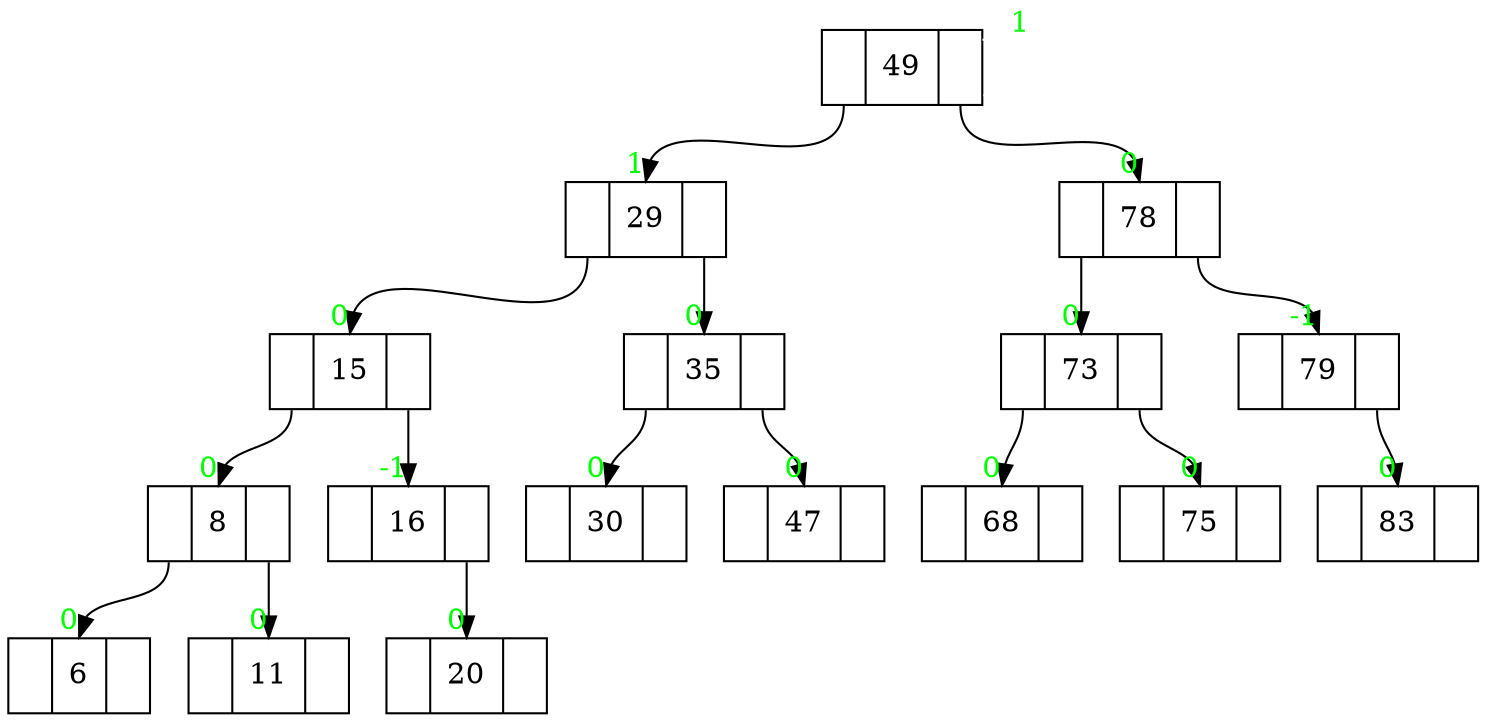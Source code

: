 digraph G {

node [shape = record];

6  [label=" <l> | <c> 6  | <r> "];
8  [label=" <l> | <c> 8  | <r> "];
11 [label=" <l> | <c> 11 | <r> "];
15 [label=" <l> | <c> 15 | <r> "];
16 [label=" <l> | <c> 16 | <r> "];
20 [label=" <l> | <c> 20 | <r> "];
29 [label=" <l> | <c> 29 | <r> "];
35 [label=" <l> | <c> 35 | <r> "];
30 [label=" <l> | <c> 30 | <r> "];
47 [label=" <l> | <c> 47 | <r> "];
49 [label=" <l> | <c> 49 | <r> "];
68 [label=" <l> | <c> 68 | <r> "];
73 [label=" <l> | <c> 73 | <r> "];
75 [label=" <l> | <c> 75 | <r> "];
78 [label=" <l> | <c> 78 | <r> "];
79 [label=" <l> | <c> 79 | <r> "];
83 [label=" <l> | <c> 83 | <r> "];

49:l -> 29:c [headlabel="   1", fontcolor=green];
49:r -> 78:c [headlabel="   0", fontcolor=green];
49   -> 49   [taillabel="   1", fontcolor=green, color=white, arrowsize=0];
29:l -> 15:c [headlabel="   0", fontcolor=green];
29:r -> 35:c [headlabel="   0", fontcolor=green];
15:l ->  8:c [headlabel="   0", fontcolor=green];
15:r -> 16:c [headlabel="  -1", fontcolor=green];
16:r -> 20:c [headlabel="   0", fontcolor=green];
 8:l ->  6:c [headlabel="   0", fontcolor=green];
 8:r -> 11:c [headlabel="   0", fontcolor=green];
35:l -> 30:c [headlabel="   0", fontcolor=green];
35:r -> 47:c [headlabel="   0", fontcolor=green];
78:l -> 73:c [headlabel="   0", fontcolor=green];
78:r -> 79:c [headlabel="  -1", fontcolor=green];
73:l -> 68:c [headlabel="   0", fontcolor=green];
73:r -> 75:c [headlabel="   0", fontcolor=green];
79:r -> 83:c [headlabel="   0", fontcolor=green];
}
